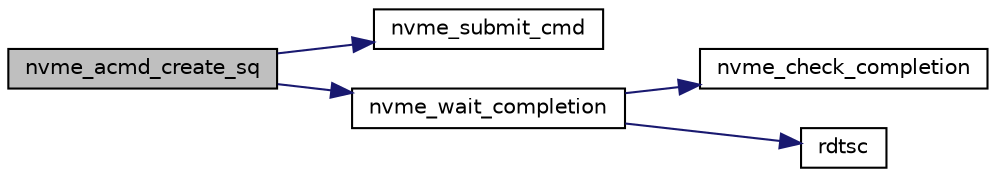 digraph "nvme_acmd_create_sq"
{
  edge [fontname="Helvetica",fontsize="10",labelfontname="Helvetica",labelfontsize="10"];
  node [fontname="Helvetica",fontsize="10",shape=record];
  rankdir="LR";
  Node1 [label="nvme_acmd_create_sq",height=0.2,width=0.4,color="black", fillcolor="grey75", style="filled", fontcolor="black"];
  Node1 -> Node2 [color="midnightblue",fontsize="10",style="solid",fontname="Helvetica"];
  Node2 [label="nvme_submit_cmd",height=0.2,width=0.4,color="black", fillcolor="white", style="filled",URL="$unvme__nvme_8c.html#a14c1d952a58550e910747273e3dad34b"];
  Node1 -> Node3 [color="midnightblue",fontsize="10",style="solid",fontname="Helvetica"];
  Node3 [label="nvme_wait_completion",height=0.2,width=0.4,color="black", fillcolor="white", style="filled",URL="$unvme__nvme_8c.html#a794ff84022ed6585ba98c6ddbc8b80b7"];
  Node3 -> Node4 [color="midnightblue",fontsize="10",style="solid",fontname="Helvetica"];
  Node4 [label="nvme_check_completion",height=0.2,width=0.4,color="black", fillcolor="white", style="filled",URL="$unvme__nvme_8c.html#a9edecd91d5f175101db078e293f3645d"];
  Node3 -> Node5 [color="midnightblue",fontsize="10",style="solid",fontname="Helvetica"];
  Node5 [label="rdtsc",height=0.2,width=0.4,color="black", fillcolor="white", style="filled",URL="$rdtsc_8h.html#a64eba85413970674e0e6e03af9e9d0f4"];
}

